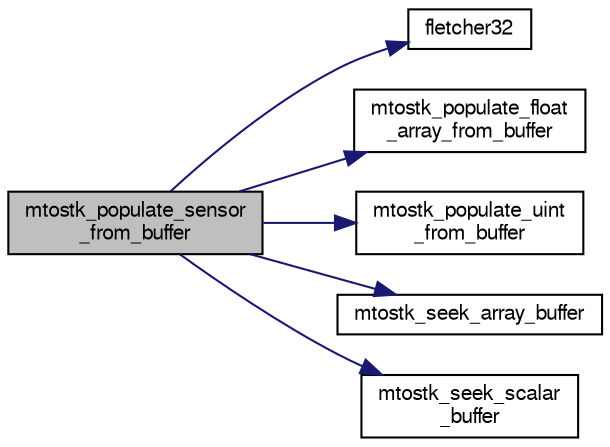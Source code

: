 digraph "mtostk_populate_sensor_from_buffer"
{
  edge [fontname="FreeSans",fontsize="10",labelfontname="FreeSans",labelfontsize="10"];
  node [fontname="FreeSans",fontsize="10",shape=record];
  rankdir="LR";
  Node1 [label="mtostk_populate_sensor\l_from_buffer",height=0.2,width=0.4,color="black", fillcolor="grey75", style="filled", fontcolor="black"];
  Node1 -> Node2 [color="midnightblue",fontsize="10",style="solid",fontname="FreeSans"];
  Node2 [label="fletcher32",height=0.2,width=0.4,color="black", fillcolor="white", style="filled",URL="$meteo__stick__calib_8c.html#ae0a26227bef12f33416f495aaa810c9f"];
  Node1 -> Node3 [color="midnightblue",fontsize="10",style="solid",fontname="FreeSans"];
  Node3 [label="mtostk_populate_float\l_array_from_buffer",height=0.2,width=0.4,color="black", fillcolor="white", style="filled",URL="$meteo__stick__calib_8c.html#a95fbbe515266ee97c289a0f33cec61d9"];
  Node1 -> Node4 [color="midnightblue",fontsize="10",style="solid",fontname="FreeSans"];
  Node4 [label="mtostk_populate_uint\l_from_buffer",height=0.2,width=0.4,color="black", fillcolor="white", style="filled",URL="$meteo__stick__calib_8c.html#a708f1c47252cf9d9a0fc5aabde5bfdcd"];
  Node1 -> Node5 [color="midnightblue",fontsize="10",style="solid",fontname="FreeSans"];
  Node5 [label="mtostk_seek_array_buffer",height=0.2,width=0.4,color="black", fillcolor="white", style="filled",URL="$meteo__stick__calib_8c.html#a7b209681fe3e805e9f42ccf225a12e24"];
  Node1 -> Node6 [color="midnightblue",fontsize="10",style="solid",fontname="FreeSans"];
  Node6 [label="mtostk_seek_scalar\l_buffer",height=0.2,width=0.4,color="black", fillcolor="white", style="filled",URL="$meteo__stick__calib_8c.html#a05177742108133c8da1cb9514a672c0a"];
}
